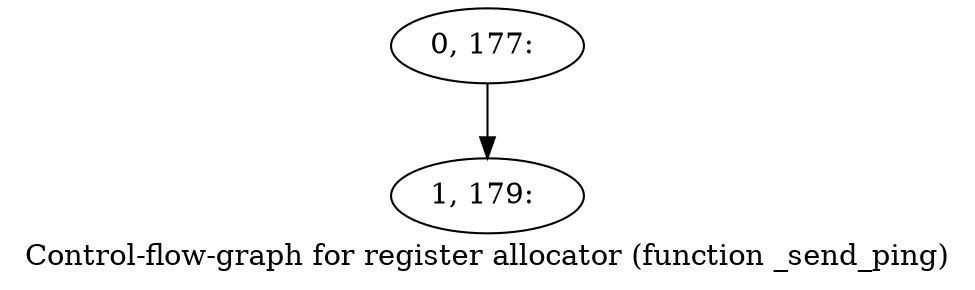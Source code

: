 digraph G {
graph [label="Control-flow-graph for register allocator (function _send_ping)"]
0[label="0, 177: "];
1[label="1, 179: "];
0->1 ;
}
